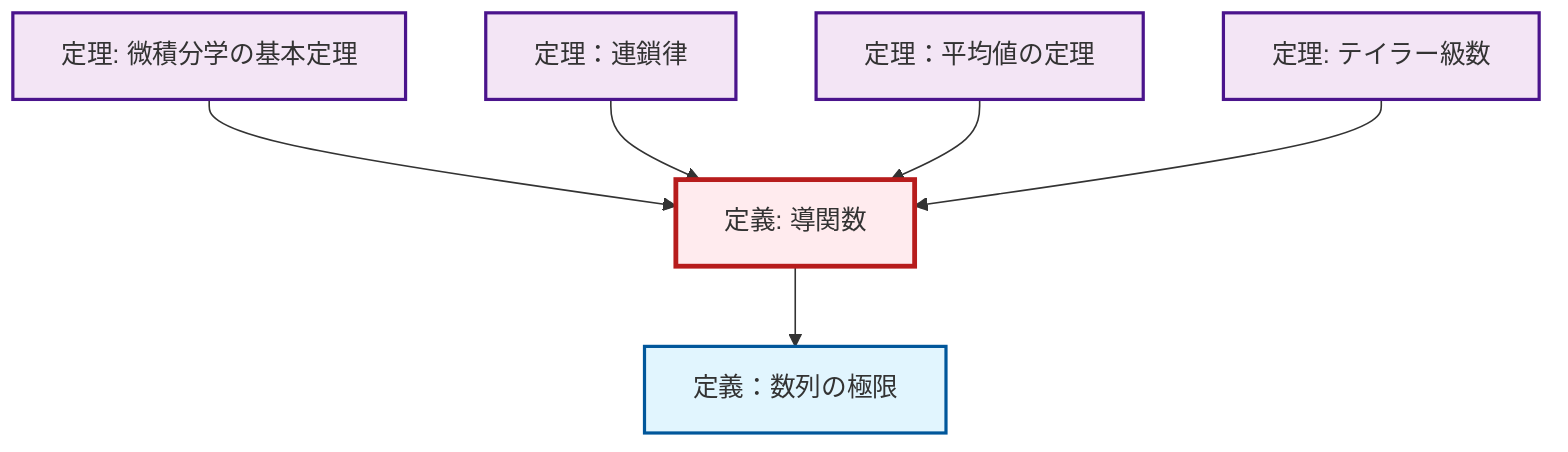 graph TD
    classDef definition fill:#e1f5fe,stroke:#01579b,stroke-width:2px
    classDef theorem fill:#f3e5f5,stroke:#4a148c,stroke-width:2px
    classDef axiom fill:#fff3e0,stroke:#e65100,stroke-width:2px
    classDef example fill:#e8f5e9,stroke:#1b5e20,stroke-width:2px
    classDef current fill:#ffebee,stroke:#b71c1c,stroke-width:3px
    def-limit["定義：数列の極限"]:::definition
    thm-taylor-series["定理: テイラー級数"]:::theorem
    def-derivative["定義: 導関数"]:::definition
    thm-chain-rule["定理：連鎖律"]:::theorem
    thm-fundamental-calculus["定理: 微積分学の基本定理"]:::theorem
    thm-mean-value["定理：平均値の定理"]:::theorem
    thm-fundamental-calculus --> def-derivative
    thm-chain-rule --> def-derivative
    thm-mean-value --> def-derivative
    thm-taylor-series --> def-derivative
    def-derivative --> def-limit
    class def-derivative current